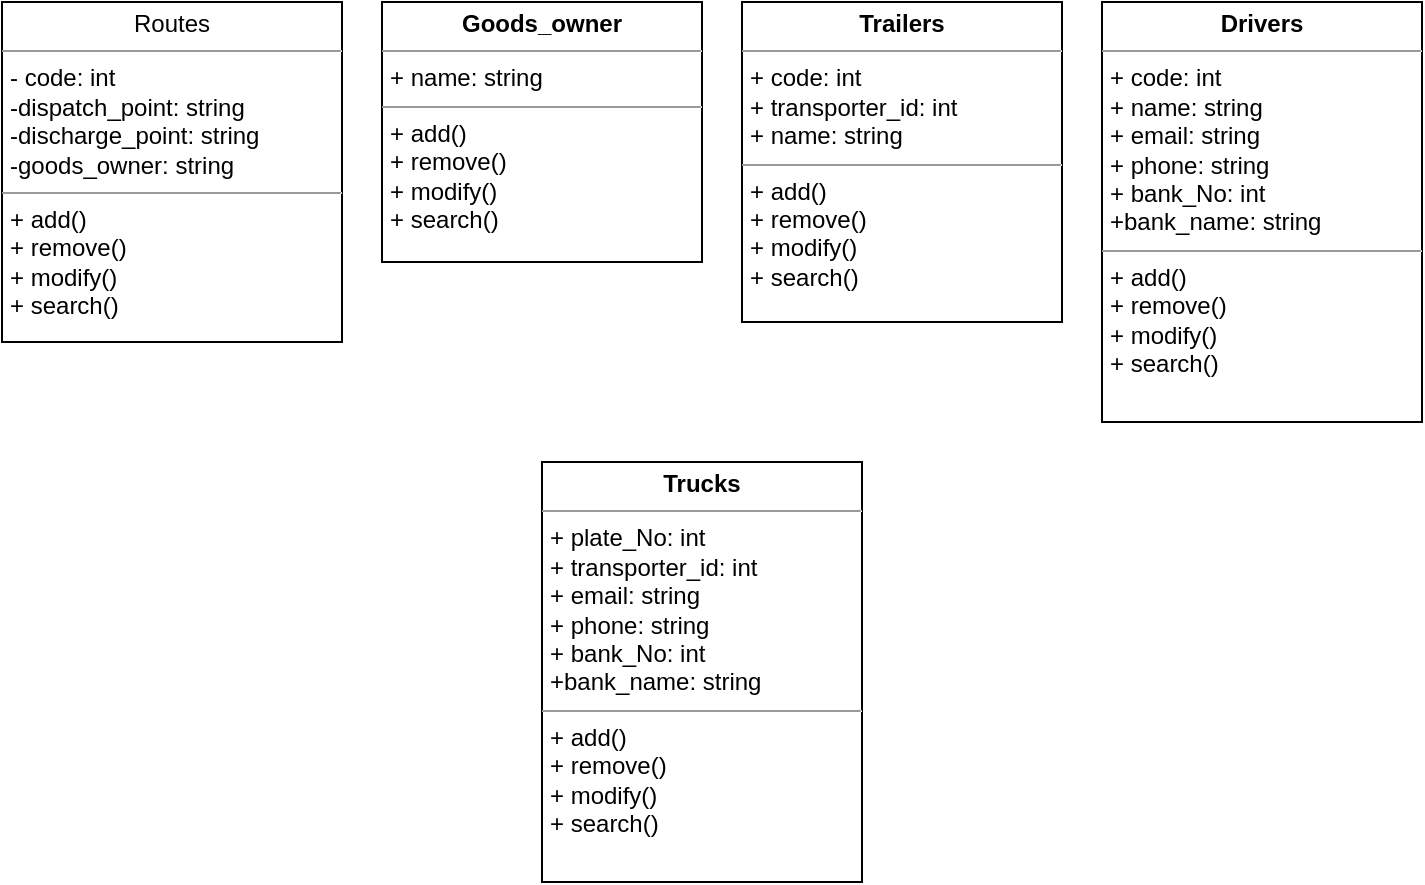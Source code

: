 <mxfile version="21.6.5" type="github">
  <diagram id="C5RBs43oDa-KdzZeNtuy" name="Page-1">
    <mxGraphModel dx="1259" dy="666" grid="1" gridSize="10" guides="1" tooltips="1" connect="1" arrows="1" fold="1" page="1" pageScale="1" pageWidth="827" pageHeight="1169" math="0" shadow="0">
      <root>
        <mxCell id="WIyWlLk6GJQsqaUBKTNV-0" />
        <mxCell id="WIyWlLk6GJQsqaUBKTNV-1" parent="WIyWlLk6GJQsqaUBKTNV-0" />
        <mxCell id="Mhk0tLocxLPEduoJUci_-8" value="&lt;p style=&quot;margin:0px;margin-top:4px;text-align:center;&quot;&gt;Routes&lt;br&gt;&lt;/p&gt;&lt;hr size=&quot;1&quot;&gt;&lt;p style=&quot;margin:0px;margin-left:4px;&quot;&gt;- code: int&lt;/p&gt;&lt;p style=&quot;margin:0px;margin-left:4px;&quot;&gt;-dispatch_point: string&lt;/p&gt;&lt;p style=&quot;margin:0px;margin-left:4px;&quot;&gt;-discharge_point: string&lt;/p&gt;&lt;p style=&quot;margin:0px;margin-left:4px;&quot;&gt;-goods_owner: string&lt;/p&gt;&lt;hr size=&quot;1&quot;&gt;&lt;p style=&quot;margin:0px;margin-left:4px;&quot;&gt;+ add()&lt;/p&gt;&lt;p style=&quot;margin:0px;margin-left:4px;&quot;&gt;+ remove()&lt;/p&gt;&lt;p style=&quot;margin:0px;margin-left:4px;&quot;&gt;+ modify()&lt;/p&gt;&lt;p style=&quot;margin:0px;margin-left:4px;&quot;&gt;+ search()&lt;/p&gt;" style="verticalAlign=top;align=left;overflow=fill;fontSize=12;fontFamily=Helvetica;html=1;whiteSpace=wrap;" vertex="1" parent="WIyWlLk6GJQsqaUBKTNV-1">
          <mxGeometry x="10" y="10" width="170" height="170" as="geometry" />
        </mxCell>
        <mxCell id="Mhk0tLocxLPEduoJUci_-9" value="&lt;p style=&quot;margin:0px;margin-top:4px;text-align:center;&quot;&gt;&lt;b&gt;Goods_owner&lt;/b&gt;&lt;/p&gt;&lt;hr size=&quot;1&quot;&gt;&lt;p style=&quot;margin:0px;margin-left:4px;&quot;&gt;+ name: string&lt;/p&gt;&lt;hr size=&quot;1&quot;&gt;&lt;p style=&quot;margin:0px;margin-left:4px;&quot;&gt;+ add()&lt;/p&gt;&lt;p style=&quot;margin:0px;margin-left:4px;&quot;&gt;+ remove()&lt;/p&gt;&lt;p style=&quot;margin:0px;margin-left:4px;&quot;&gt;+ modify()&lt;/p&gt;&lt;p style=&quot;margin:0px;margin-left:4px;&quot;&gt;+ search()&lt;/p&gt;" style="verticalAlign=top;align=left;overflow=fill;fontSize=12;fontFamily=Helvetica;html=1;whiteSpace=wrap;" vertex="1" parent="WIyWlLk6GJQsqaUBKTNV-1">
          <mxGeometry x="200" y="10" width="160" height="130" as="geometry" />
        </mxCell>
        <mxCell id="Mhk0tLocxLPEduoJUci_-10" value="&lt;p style=&quot;margin:0px;margin-top:4px;text-align:center;&quot;&gt;&lt;b&gt;Trailers&lt;/b&gt;&lt;/p&gt;&lt;hr size=&quot;1&quot;&gt;&lt;p style=&quot;margin:0px;margin-left:4px;&quot;&gt;+ code: int&lt;/p&gt;&lt;p style=&quot;margin:0px;margin-left:4px;&quot;&gt;+ transporter_id: int&lt;/p&gt;&lt;p style=&quot;margin:0px;margin-left:4px;&quot;&gt;+ name: string&lt;/p&gt;&lt;hr size=&quot;1&quot;&gt;&lt;p style=&quot;margin:0px;margin-left:4px;&quot;&gt;+ add()&lt;/p&gt;&lt;p style=&quot;margin:0px;margin-left:4px;&quot;&gt;+ remove()&lt;/p&gt;&lt;p style=&quot;margin:0px;margin-left:4px;&quot;&gt;+ modify()&lt;/p&gt;&lt;p style=&quot;margin:0px;margin-left:4px;&quot;&gt;+ search()&lt;/p&gt;" style="verticalAlign=top;align=left;overflow=fill;fontSize=12;fontFamily=Helvetica;html=1;whiteSpace=wrap;" vertex="1" parent="WIyWlLk6GJQsqaUBKTNV-1">
          <mxGeometry x="380" y="10" width="160" height="160" as="geometry" />
        </mxCell>
        <mxCell id="Mhk0tLocxLPEduoJUci_-11" value="&lt;p style=&quot;margin:0px;margin-top:4px;text-align:center;&quot;&gt;&lt;b&gt;Drivers&lt;/b&gt;&lt;/p&gt;&lt;hr size=&quot;1&quot;&gt;&lt;p style=&quot;margin:0px;margin-left:4px;&quot;&gt;+ code: int&lt;/p&gt;&lt;p style=&quot;margin:0px;margin-left:4px;&quot;&gt;+ name: string&lt;/p&gt;&lt;p style=&quot;margin:0px;margin-left:4px;&quot;&gt;+ email: string&lt;/p&gt;&lt;p style=&quot;margin:0px;margin-left:4px;&quot;&gt;+ phone: string&lt;/p&gt;&lt;p style=&quot;margin:0px;margin-left:4px;&quot;&gt;+ bank_No: int&lt;/p&gt;&lt;p style=&quot;margin:0px;margin-left:4px;&quot;&gt;+bank_name: string&lt;/p&gt;&lt;hr size=&quot;1&quot;&gt;&lt;p style=&quot;border-color: var(--border-color); margin: 0px 0px 0px 4px;&quot;&gt;+ add()&lt;/p&gt;&lt;p style=&quot;border-color: var(--border-color); margin: 0px 0px 0px 4px;&quot;&gt;+ remove()&lt;/p&gt;&lt;p style=&quot;border-color: var(--border-color); margin: 0px 0px 0px 4px;&quot;&gt;+ modify()&lt;/p&gt;&lt;p style=&quot;border-color: var(--border-color); margin: 0px 0px 0px 4px;&quot;&gt;+ search()&lt;/p&gt;" style="verticalAlign=top;align=left;overflow=fill;fontSize=12;fontFamily=Helvetica;html=1;whiteSpace=wrap;" vertex="1" parent="WIyWlLk6GJQsqaUBKTNV-1">
          <mxGeometry x="560" y="10" width="160" height="210" as="geometry" />
        </mxCell>
        <mxCell id="Mhk0tLocxLPEduoJUci_-12" value="&lt;p style=&quot;margin:0px;margin-top:4px;text-align:center;&quot;&gt;&lt;b&gt;Trucks&lt;/b&gt;&lt;/p&gt;&lt;hr size=&quot;1&quot;&gt;&lt;p style=&quot;margin:0px;margin-left:4px;&quot;&gt;+ plate_No: int&lt;/p&gt;&lt;p style=&quot;margin:0px;margin-left:4px;&quot;&gt;+ transporter_id: int&lt;/p&gt;&lt;p style=&quot;margin:0px;margin-left:4px;&quot;&gt;+ email: string&lt;/p&gt;&lt;p style=&quot;margin:0px;margin-left:4px;&quot;&gt;+ phone: string&lt;/p&gt;&lt;p style=&quot;margin:0px;margin-left:4px;&quot;&gt;+ bank_No: int&lt;/p&gt;&lt;p style=&quot;margin:0px;margin-left:4px;&quot;&gt;+bank_name: string&lt;/p&gt;&lt;hr size=&quot;1&quot;&gt;&lt;p style=&quot;border-color: var(--border-color); margin: 0px 0px 0px 4px;&quot;&gt;+ add()&lt;/p&gt;&lt;p style=&quot;border-color: var(--border-color); margin: 0px 0px 0px 4px;&quot;&gt;+ remove()&lt;/p&gt;&lt;p style=&quot;border-color: var(--border-color); margin: 0px 0px 0px 4px;&quot;&gt;+ modify()&lt;/p&gt;&lt;p style=&quot;border-color: var(--border-color); margin: 0px 0px 0px 4px;&quot;&gt;+ search()&lt;/p&gt;" style="verticalAlign=top;align=left;overflow=fill;fontSize=12;fontFamily=Helvetica;html=1;whiteSpace=wrap;" vertex="1" parent="WIyWlLk6GJQsqaUBKTNV-1">
          <mxGeometry x="280" y="240" width="160" height="210" as="geometry" />
        </mxCell>
      </root>
    </mxGraphModel>
  </diagram>
</mxfile>
